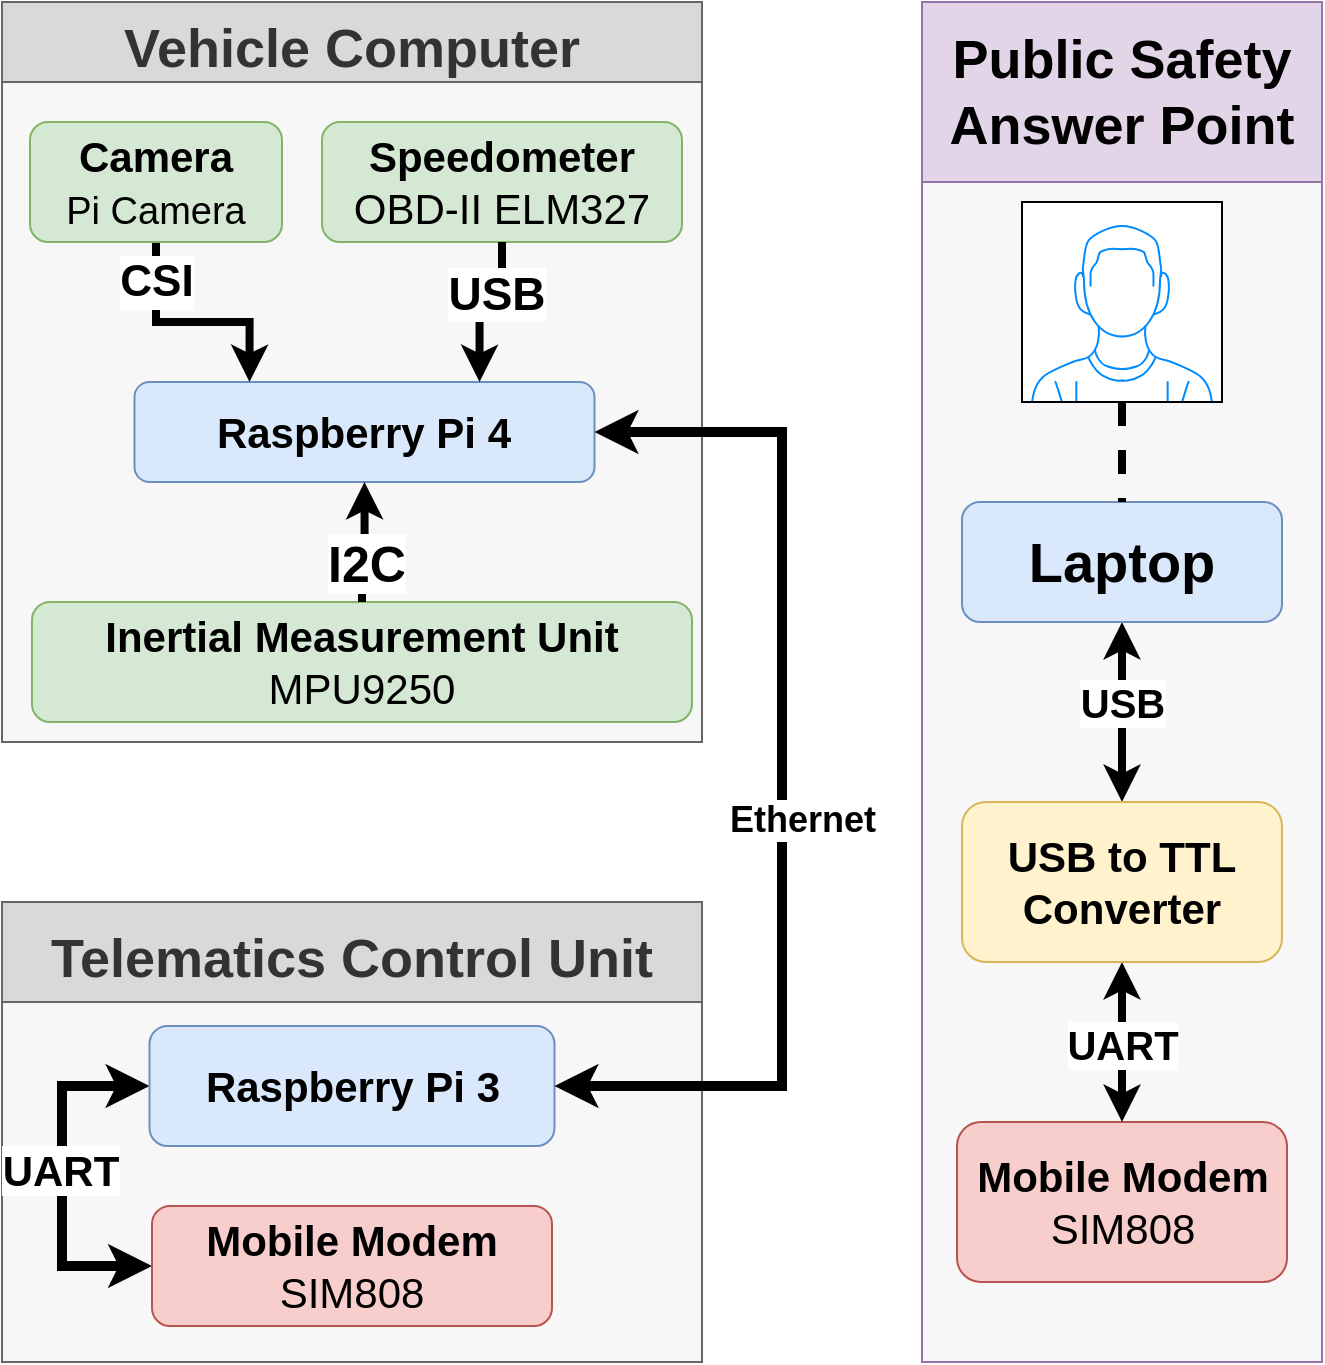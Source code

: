 <mxfile version="13.9.9" type="device"><diagram id="8ts0VjO72sFxZKF0z7m6" name="Page-1"><mxGraphModel dx="2076" dy="1050" grid="1" gridSize="10" guides="1" tooltips="1" connect="1" arrows="1" fold="1" page="1" pageScale="1" pageWidth="827" pageHeight="1169" math="0" shadow="0"><root><mxCell id="0"/><mxCell id="1" parent="0"/><mxCell id="cvgFQV2dUP9AZdYtAEgv-2" value="Telematics Control Unit" style="swimlane;strokeColor=#666666;fontColor=#333333;fontSize=27;startSize=50;swimlaneFillColor=#F7F7F7;fillColor=#D9D9D9;" parent="1" vertex="1"><mxGeometry x="340" y="620" width="350" height="230" as="geometry"/></mxCell><mxCell id="cvgFQV2dUP9AZdYtAEgv-13" style="edgeStyle=orthogonalEdgeStyle;rounded=0;orthogonalLoop=1;jettySize=auto;html=1;entryX=0;entryY=0.5;entryDx=0;entryDy=0;exitX=0;exitY=0.5;exitDx=0;exitDy=0;startArrow=classic;startFill=1;fontSize=25;fontStyle=1;endArrow=classic;endFill=1;strokeWidth=5;" parent="cvgFQV2dUP9AZdYtAEgv-2" source="cvgFQV2dUP9AZdYtAEgv-5" target="cvgFQV2dUP9AZdYtAEgv-12" edge="1"><mxGeometry relative="1" as="geometry"><Array as="points"><mxPoint x="30" y="92"/><mxPoint x="30" y="182"/></Array></mxGeometry></mxCell><mxCell id="cvgFQV2dUP9AZdYtAEgv-33" value="UART" style="edgeLabel;html=1;align=center;verticalAlign=middle;resizable=0;points=[];fontSize=21;fontStyle=1" parent="cvgFQV2dUP9AZdYtAEgv-13" vertex="1" connectable="0"><mxGeometry x="-0.154" y="-1" relative="1" as="geometry"><mxPoint y="9.51" as="offset"/></mxGeometry></mxCell><mxCell id="cvgFQV2dUP9AZdYtAEgv-5" value="Raspberry Pi 3" style="rounded=1;whiteSpace=wrap;html=1;fontStyle=1;fontSize=21;fillColor=#dae8fc;strokeColor=#6c8ebf;" parent="cvgFQV2dUP9AZdYtAEgv-2" vertex="1"><mxGeometry x="73.75" y="62" width="202.5" height="60" as="geometry"/></mxCell><mxCell id="cvgFQV2dUP9AZdYtAEgv-12" value="Mobile Modem&lt;br&gt;&lt;span style=&quot;font-weight: normal&quot;&gt;SIM808&lt;/span&gt;" style="rounded=1;whiteSpace=wrap;html=1;fontStyle=1;fontSize=21;fillColor=#f8cecc;strokeColor=#b85450;" parent="cvgFQV2dUP9AZdYtAEgv-2" vertex="1"><mxGeometry x="75" y="152" width="200" height="60" as="geometry"/></mxCell><mxCell id="cvgFQV2dUP9AZdYtAEgv-3" value="Vehicle Computer" style="swimlane;strokeColor=#666666;fontColor=#333333;fontSize=27;startSize=40;swimlaneFillColor=#F7F7F7;fillColor=#D9D9D9;" parent="1" vertex="1"><mxGeometry x="340" y="170" width="350" height="370" as="geometry"/></mxCell><mxCell id="cvgFQV2dUP9AZdYtAEgv-7" value="Raspberry Pi 4" style="rounded=1;whiteSpace=wrap;html=1;fontStyle=1;fontSize=21;fillColor=#dae8fc;strokeColor=#6c8ebf;" parent="cvgFQV2dUP9AZdYtAEgv-3" vertex="1"><mxGeometry x="66.25" y="190" width="230" height="50" as="geometry"/></mxCell><mxCell id="cvgFQV2dUP9AZdYtAEgv-23" value="Speedometer&lt;br style=&quot;font-size: 21px&quot;&gt;&lt;span style=&quot;font-weight: normal&quot;&gt;OBD-II ELM327&lt;/span&gt;" style="rounded=1;whiteSpace=wrap;html=1;fontStyle=1;fontSize=21;fillColor=#d5e8d4;strokeColor=#82b366;" parent="cvgFQV2dUP9AZdYtAEgv-3" vertex="1"><mxGeometry x="160" y="60" width="180" height="60" as="geometry"/></mxCell><mxCell id="cvgFQV2dUP9AZdYtAEgv-29" style="edgeStyle=orthogonalEdgeStyle;rounded=0;orthogonalLoop=1;jettySize=auto;html=1;startArrow=none;startFill=0;entryX=0.75;entryY=0;entryDx=0;entryDy=0;fontSize=25;fontStyle=1;strokeWidth=4;" parent="cvgFQV2dUP9AZdYtAEgv-3" source="cvgFQV2dUP9AZdYtAEgv-23" target="cvgFQV2dUP9AZdYtAEgv-7" edge="1"><mxGeometry relative="1" as="geometry"><mxPoint x="-170" y="140" as="targetPoint"/></mxGeometry></mxCell><mxCell id="cvgFQV2dUP9AZdYtAEgv-31" value="USB" style="edgeLabel;html=1;align=center;verticalAlign=middle;resizable=0;points=[];fontStyle=1;fontSize=23;" parent="cvgFQV2dUP9AZdYtAEgv-29" vertex="1" connectable="0"><mxGeometry x="-0.2" y="-3" relative="1" as="geometry"><mxPoint x="-0.71" y="-7" as="offset"/></mxGeometry></mxCell><mxCell id="cvgFQV2dUP9AZdYtAEgv-14" value="Inertial Measurement Unit&lt;br style=&quot;font-size: 21px&quot;&gt;&lt;span style=&quot;font-weight: normal&quot;&gt;MPU9250&lt;/span&gt;" style="rounded=1;whiteSpace=wrap;html=1;fontStyle=1;fontSize=21;fillColor=#d5e8d4;strokeColor=#82b366;" parent="cvgFQV2dUP9AZdYtAEgv-3" vertex="1"><mxGeometry x="15" y="300" width="330" height="60" as="geometry"/></mxCell><mxCell id="cvgFQV2dUP9AZdYtAEgv-27" style="edgeStyle=orthogonalEdgeStyle;rounded=0;orthogonalLoop=1;jettySize=auto;html=1;entryX=0.5;entryY=1;entryDx=0;entryDy=0;startArrow=none;startFill=0;strokeWidth=4;" parent="cvgFQV2dUP9AZdYtAEgv-3" source="cvgFQV2dUP9AZdYtAEgv-14" target="cvgFQV2dUP9AZdYtAEgv-7" edge="1"><mxGeometry relative="1" as="geometry"><mxPoint x="-170" y="450" as="targetPoint"/></mxGeometry></mxCell><mxCell id="cvgFQV2dUP9AZdYtAEgv-32" value="I2C" style="edgeLabel;html=1;align=center;verticalAlign=middle;resizable=0;points=[];fontSize=25;fontStyle=1" parent="cvgFQV2dUP9AZdYtAEgv-27" vertex="1" connectable="0"><mxGeometry x="-0.134" y="-1" relative="1" as="geometry"><mxPoint x="0.25" y="6.21" as="offset"/></mxGeometry></mxCell><mxCell id="WaeJgEFOzf9JtQQbLeTS-3" value="&lt;span style=&quot;font-size: 22px;&quot;&gt;&lt;font style=&quot;font-size: 22px;&quot;&gt;CSI&lt;/font&gt;&lt;/span&gt;" style="edgeStyle=orthogonalEdgeStyle;rounded=0;orthogonalLoop=1;jettySize=auto;html=1;entryX=0.25;entryY=0;entryDx=0;entryDy=0;startArrow=none;startFill=0;targetPerimeterSpacing=3;strokeWidth=4;fontSize=22;fontStyle=1" edge="1" parent="cvgFQV2dUP9AZdYtAEgv-3" source="WaeJgEFOzf9JtQQbLeTS-2" target="cvgFQV2dUP9AZdYtAEgv-7"><mxGeometry x="-0.657" relative="1" as="geometry"><Array as="points"><mxPoint x="77" y="160"/><mxPoint x="124" y="160"/></Array><mxPoint as="offset"/></mxGeometry></mxCell><mxCell id="WaeJgEFOzf9JtQQbLeTS-2" value="Camera&lt;span style=&quot;font-weight: normal ; font-size: 19px&quot;&gt;&lt;br&gt;Pi Camera&lt;/span&gt;" style="rounded=1;whiteSpace=wrap;html=1;fontStyle=1;fontSize=21;fillColor=#d5e8d4;strokeColor=#82b366;" vertex="1" parent="cvgFQV2dUP9AZdYtAEgv-3"><mxGeometry x="14" y="60" width="126" height="60" as="geometry"/></mxCell><mxCell id="cvgFQV2dUP9AZdYtAEgv-9" style="edgeStyle=orthogonalEdgeStyle;rounded=0;orthogonalLoop=1;jettySize=auto;html=1;entryX=1;entryY=0.5;entryDx=0;entryDy=0;startArrow=classic;startFill=1;fontSize=25;fontStyle=1;endArrow=classic;endFill=1;strokeWidth=5;exitX=1;exitY=0.5;exitDx=0;exitDy=0;" parent="1" source="cvgFQV2dUP9AZdYtAEgv-7" target="cvgFQV2dUP9AZdYtAEgv-5" edge="1"><mxGeometry relative="1" as="geometry"><Array as="points"><mxPoint x="730" y="385"/><mxPoint x="730" y="712"/></Array><mxPoint x="586.25" y="502" as="targetPoint"/><mxPoint x="636.25" y="420" as="sourcePoint"/></mxGeometry></mxCell><mxCell id="cvgFQV2dUP9AZdYtAEgv-18" value="Ethernet" style="edgeLabel;html=1;align=center;verticalAlign=middle;resizable=0;points=[];fontStyle=1;fontSize=18;" parent="cvgFQV2dUP9AZdYtAEgv-9" vertex="1" connectable="0"><mxGeometry x="0.05" y="-1" relative="1" as="geometry"><mxPoint x="11" y="6.75" as="offset"/></mxGeometry></mxCell><mxCell id="cvgFQV2dUP9AZdYtAEgv-34" value="Public Safety Answer Point" style="swimlane;fontSize=27;startSize=90;whiteSpace=wrap;strokeColor=#9673a6;swimlaneFillColor=#F7F7F7;fillColor=#e1d5e7;" parent="1" vertex="1"><mxGeometry x="800" y="170" width="200" height="680" as="geometry"/></mxCell><mxCell id="cvgFQV2dUP9AZdYtAEgv-35" value="Mobile Modem&lt;br&gt;&lt;span style=&quot;font-weight: normal&quot;&gt;SIM808&lt;/span&gt;" style="rounded=1;whiteSpace=wrap;html=1;fontStyle=1;fontSize=21;fillColor=#f8cecc;strokeColor=#b85450;" parent="cvgFQV2dUP9AZdYtAEgv-34" vertex="1"><mxGeometry x="17.5" y="560" width="165" height="80" as="geometry"/></mxCell><mxCell id="cvgFQV2dUP9AZdYtAEgv-37" style="edgeStyle=orthogonalEdgeStyle;rounded=0;orthogonalLoop=1;jettySize=auto;html=1;startArrow=classic;startFill=1;fontSize=25;fontStyle=1;endArrow=classic;endFill=1;strokeWidth=4;" parent="cvgFQV2dUP9AZdYtAEgv-34" source="cvgFQV2dUP9AZdYtAEgv-36" target="cvgFQV2dUP9AZdYtAEgv-35" edge="1"><mxGeometry relative="1" as="geometry"/></mxCell><mxCell id="cvgFQV2dUP9AZdYtAEgv-38" value="UART" style="edgeLabel;html=1;align=center;verticalAlign=middle;resizable=0;points=[];fontStyle=1;fontSize=20;" parent="cvgFQV2dUP9AZdYtAEgv-37" vertex="1" connectable="0"><mxGeometry x="-0.204" relative="1" as="geometry"><mxPoint y="8.33" as="offset"/></mxGeometry></mxCell><mxCell id="cvgFQV2dUP9AZdYtAEgv-40" style="edgeStyle=orthogonalEdgeStyle;rounded=0;orthogonalLoop=1;jettySize=auto;html=1;startArrow=classic;startFill=1;fontSize=25;fontStyle=1;endArrow=classic;endFill=1;strokeWidth=4;" parent="cvgFQV2dUP9AZdYtAEgv-34" source="cvgFQV2dUP9AZdYtAEgv-36" target="cvgFQV2dUP9AZdYtAEgv-39" edge="1"><mxGeometry relative="1" as="geometry"/></mxCell><mxCell id="cvgFQV2dUP9AZdYtAEgv-43" value="USB" style="edgeLabel;html=1;align=center;verticalAlign=middle;resizable=0;points=[];fontStyle=1;fontSize=20;" parent="cvgFQV2dUP9AZdYtAEgv-40" vertex="1" connectable="0"><mxGeometry x="0.263" relative="1" as="geometry"><mxPoint y="6.67" as="offset"/></mxGeometry></mxCell><mxCell id="cvgFQV2dUP9AZdYtAEgv-36" value="USB to TTL Converter" style="rounded=1;whiteSpace=wrap;html=1;fontStyle=1;fontSize=21;fillColor=#fff2cc;strokeColor=#d6b656;" parent="cvgFQV2dUP9AZdYtAEgv-34" vertex="1"><mxGeometry x="20" y="400" width="160" height="80" as="geometry"/></mxCell><mxCell id="cvgFQV2dUP9AZdYtAEgv-39" value="Laptop" style="rounded=1;whiteSpace=wrap;html=1;fontStyle=1;fontSize=28;fillColor=#dae8fc;strokeColor=#6c8ebf;" parent="cvgFQV2dUP9AZdYtAEgv-34" vertex="1"><mxGeometry x="20" y="250" width="160" height="60" as="geometry"/></mxCell><mxCell id="cvgFQV2dUP9AZdYtAEgv-42" style="edgeStyle=orthogonalEdgeStyle;rounded=0;orthogonalLoop=1;jettySize=auto;html=1;entryX=0.5;entryY=0;entryDx=0;entryDy=0;startArrow=none;startFill=0;dashed=1;endArrow=none;endFill=0;strokeWidth=4;" parent="cvgFQV2dUP9AZdYtAEgv-34" source="cvgFQV2dUP9AZdYtAEgv-41" target="cvgFQV2dUP9AZdYtAEgv-39" edge="1"><mxGeometry relative="1" as="geometry"/></mxCell><mxCell id="cvgFQV2dUP9AZdYtAEgv-41" value="" style="verticalLabelPosition=bottom;shadow=0;dashed=0;align=center;html=1;verticalAlign=top;strokeWidth=1;shape=mxgraph.mockup.containers.userMale;strokeColor2=#008cff;" parent="cvgFQV2dUP9AZdYtAEgv-34" vertex="1"><mxGeometry x="50" y="100" width="100" height="100" as="geometry"/></mxCell></root></mxGraphModel></diagram></mxfile>